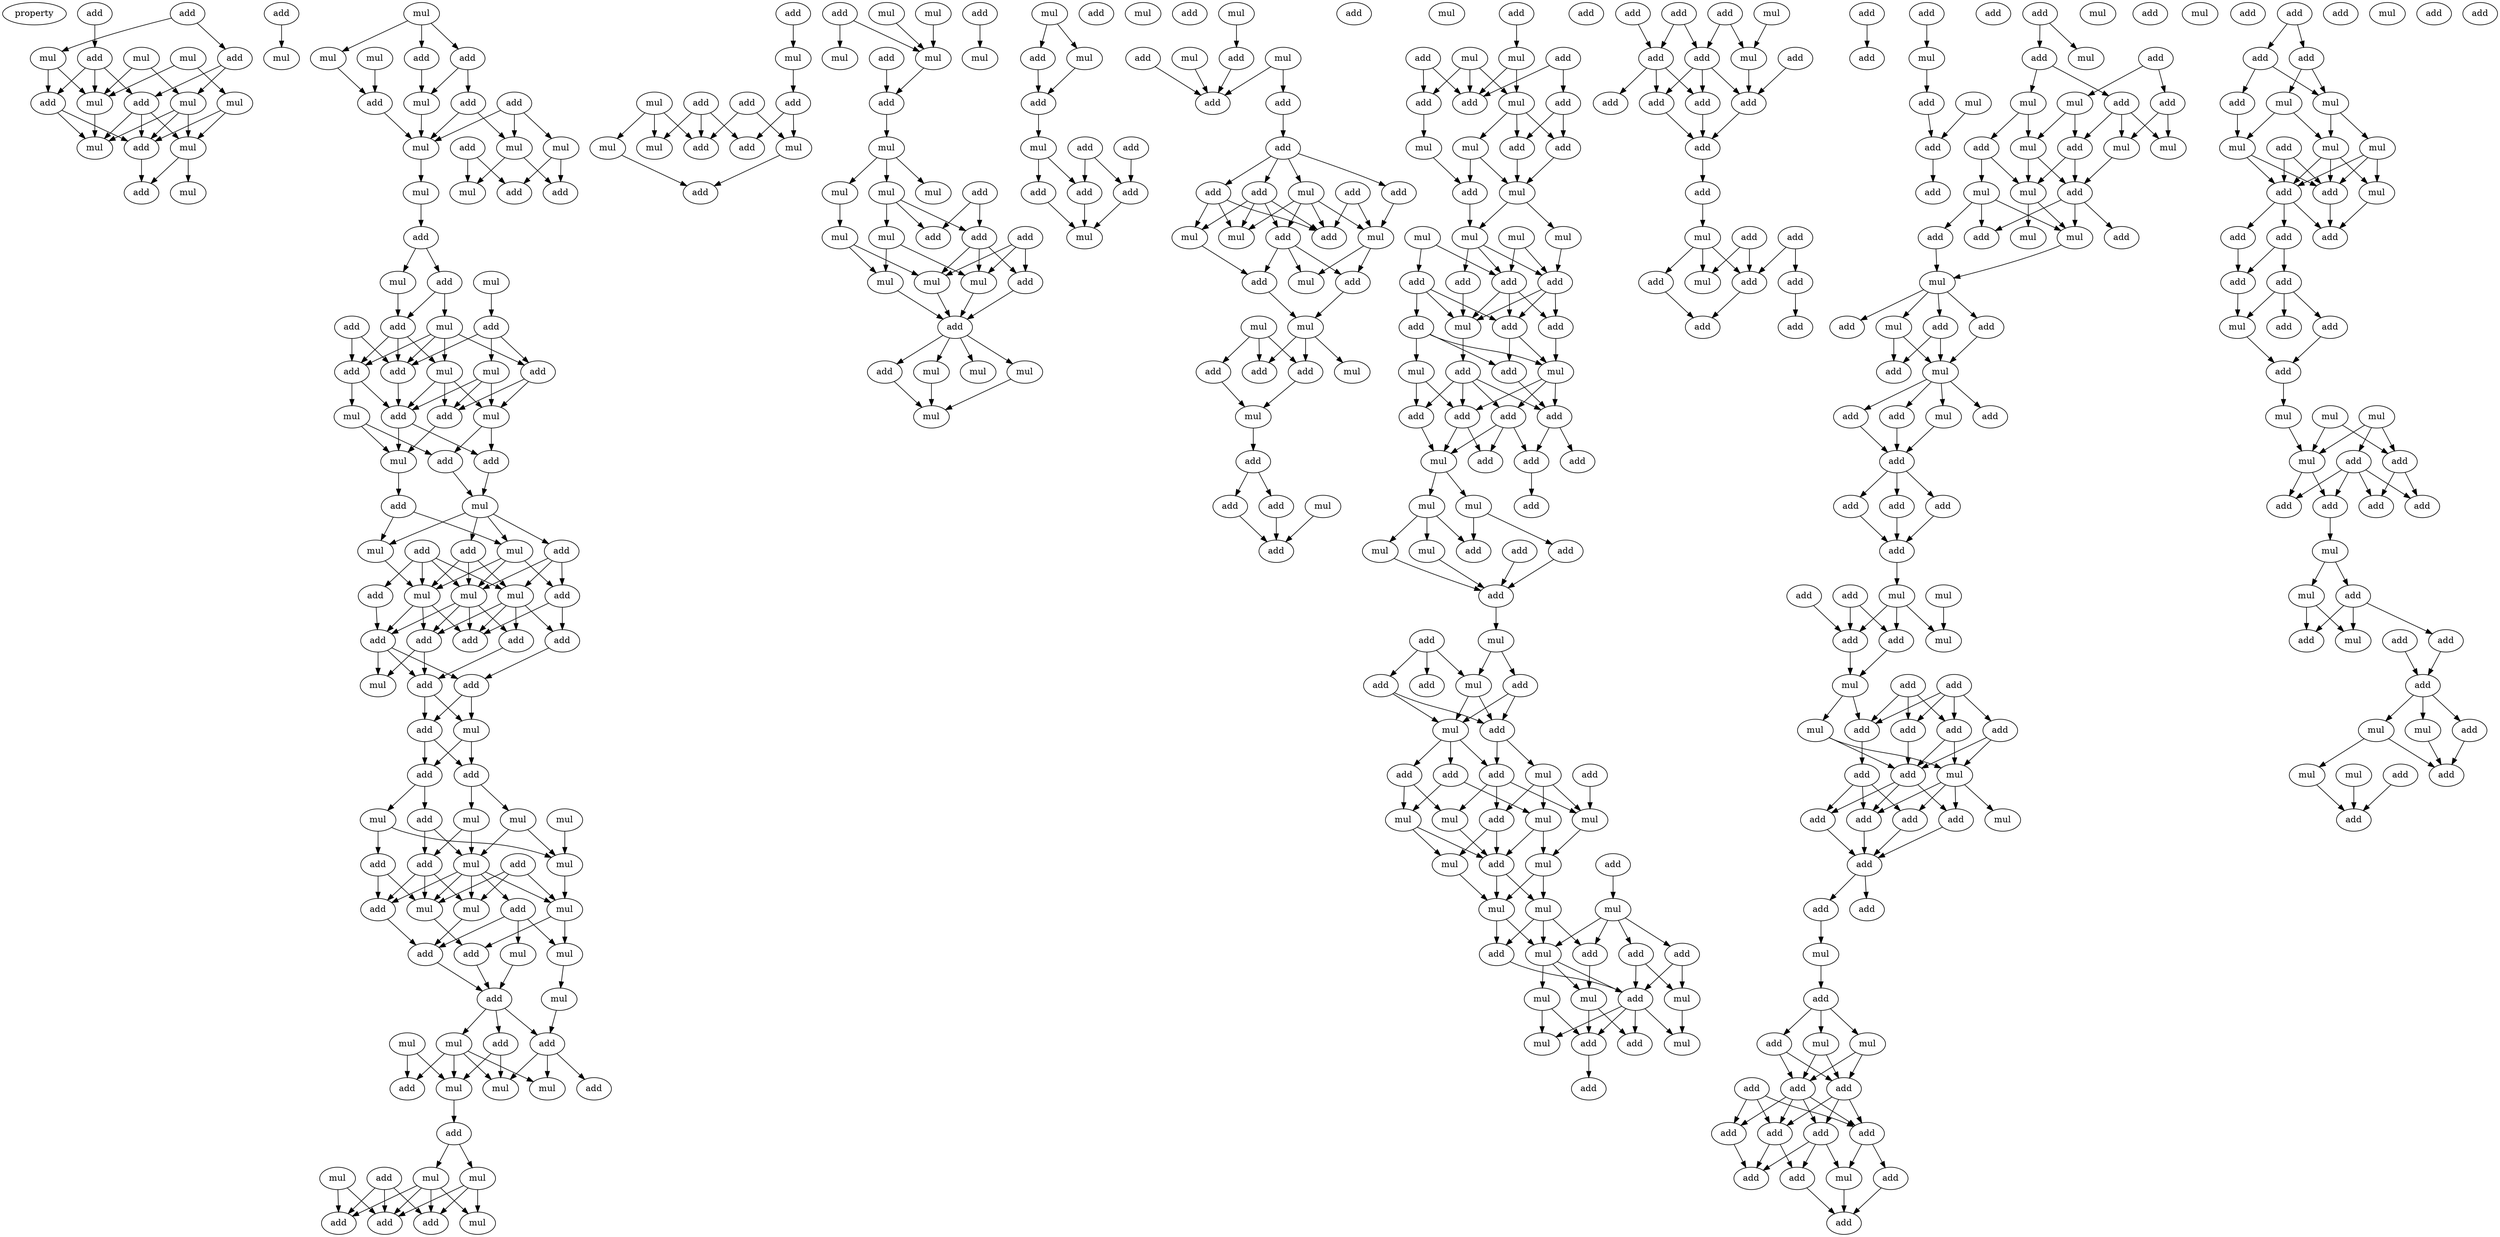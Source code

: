 digraph {
    node [fontcolor=black]
    property [mul=2,lf=1.4]
    0 [ label = add ];
    1 [ label = add ];
    2 [ label = add ];
    3 [ label = mul ];
    4 [ label = mul ];
    5 [ label = mul ];
    6 [ label = add ];
    7 [ label = mul ];
    8 [ label = add ];
    9 [ label = mul ];
    10 [ label = add ];
    11 [ label = mul ];
    12 [ label = mul ];
    13 [ label = add ];
    14 [ label = mul ];
    15 [ label = add ];
    16 [ label = mul ];
    17 [ label = add ];
    18 [ label = mul ];
    19 [ label = mul ];
    20 [ label = mul ];
    21 [ label = add ];
    22 [ label = mul ];
    23 [ label = add ];
    24 [ label = add ];
    25 [ label = mul ];
    26 [ label = add ];
    27 [ label = add ];
    28 [ label = mul ];
    29 [ label = mul ];
    30 [ label = add ];
    31 [ label = mul ];
    32 [ label = add ];
    33 [ label = mul ];
    34 [ label = add ];
    35 [ label = mul ];
    36 [ label = add ];
    37 [ label = add ];
    38 [ label = mul ];
    39 [ label = mul ];
    40 [ label = add ];
    41 [ label = add ];
    42 [ label = mul ];
    43 [ label = add ];
    44 [ label = add ];
    45 [ label = add ];
    46 [ label = mul ];
    47 [ label = add ];
    48 [ label = mul ];
    49 [ label = mul ];
    50 [ label = mul ];
    51 [ label = add ];
    52 [ label = add ];
    53 [ label = add ];
    54 [ label = mul ];
    55 [ label = add ];
    56 [ label = mul ];
    57 [ label = add ];
    58 [ label = mul ];
    59 [ label = add ];
    60 [ label = add ];
    61 [ label = mul ];
    62 [ label = add ];
    63 [ label = add ];
    64 [ label = mul ];
    65 [ label = mul ];
    66 [ label = add ];
    67 [ label = mul ];
    68 [ label = add ];
    69 [ label = add ];
    70 [ label = add ];
    71 [ label = add ];
    72 [ label = add ];
    73 [ label = mul ];
    74 [ label = add ];
    75 [ label = add ];
    76 [ label = add ];
    77 [ label = mul ];
    78 [ label = add ];
    79 [ label = add ];
    80 [ label = add ];
    81 [ label = mul ];
    82 [ label = mul ];
    83 [ label = mul ];
    84 [ label = mul ];
    85 [ label = mul ];
    86 [ label = add ];
    87 [ label = mul ];
    88 [ label = add ];
    89 [ label = add ];
    90 [ label = mul ];
    91 [ label = add ];
    92 [ label = mul ];
    93 [ label = mul ];
    94 [ label = add ];
    95 [ label = mul ];
    96 [ label = add ];
    97 [ label = mul ];
    98 [ label = add ];
    99 [ label = mul ];
    100 [ label = add ];
    101 [ label = mul ];
    102 [ label = add ];
    103 [ label = mul ];
    104 [ label = add ];
    105 [ label = mul ];
    106 [ label = mul ];
    107 [ label = mul ];
    108 [ label = add ];
    109 [ label = add ];
    110 [ label = add ];
    111 [ label = add ];
    112 [ label = mul ];
    113 [ label = mul ];
    114 [ label = mul ];
    115 [ label = add ];
    116 [ label = add ];
    117 [ label = add ];
    118 [ label = mul ];
    119 [ label = add ];
    120 [ label = mul ];
    121 [ label = add ];
    122 [ label = mul ];
    123 [ label = add ];
    124 [ label = add ];
    125 [ label = mul ];
    126 [ label = add ];
    127 [ label = add ];
    128 [ label = mul ];
    129 [ label = mul ];
    130 [ label = add ];
    131 [ label = add ];
    132 [ label = mul ];
    133 [ label = add ];
    134 [ label = mul ];
    135 [ label = mul ];
    136 [ label = mul ];
    137 [ label = add ];
    138 [ label = mul ];
    139 [ label = add ];
    140 [ label = mul ];
    141 [ label = mul ];
    142 [ label = add ];
    143 [ label = mul ];
    144 [ label = mul ];
    145 [ label = add ];
    146 [ label = add ];
    147 [ label = add ];
    148 [ label = mul ];
    149 [ label = mul ];
    150 [ label = mul ];
    151 [ label = mul ];
    152 [ label = add ];
    153 [ label = mul ];
    154 [ label = add ];
    155 [ label = add ];
    156 [ label = mul ];
    157 [ label = mul ];
    158 [ label = mul ];
    159 [ label = mul ];
    160 [ label = mul ];
    161 [ label = add ];
    162 [ label = mul ];
    163 [ label = add ];
    164 [ label = add ];
    165 [ label = add ];
    166 [ label = mul ];
    167 [ label = add ];
    168 [ label = add ];
    169 [ label = add ];
    170 [ label = add ];
    171 [ label = mul ];
    172 [ label = mul ];
    173 [ label = add ];
    174 [ label = mul ];
    175 [ label = add ];
    176 [ label = add ];
    177 [ label = mul ];
    178 [ label = mul ];
    179 [ label = add ];
    180 [ label = add ];
    181 [ label = add ];
    182 [ label = add ];
    183 [ label = add ];
    184 [ label = mul ];
    185 [ label = add ];
    186 [ label = add ];
    187 [ label = add ];
    188 [ label = add ];
    189 [ label = mul ];
    190 [ label = mul ];
    191 [ label = add ];
    192 [ label = mul ];
    193 [ label = add ];
    194 [ label = mul ];
    195 [ label = add ];
    196 [ label = mul ];
    197 [ label = mul ];
    198 [ label = add ];
    199 [ label = add ];
    200 [ label = mul ];
    201 [ label = mul ];
    202 [ label = add ];
    203 [ label = mul ];
    204 [ label = add ];
    205 [ label = add ];
    206 [ label = add ];
    207 [ label = mul ];
    208 [ label = add ];
    209 [ label = add ];
    210 [ label = add ];
    211 [ label = add ];
    212 [ label = mul ];
    213 [ label = mul ];
    214 [ label = mul ];
    215 [ label = add ];
    216 [ label = add ];
    217 [ label = add ];
    218 [ label = mul ];
    219 [ label = add ];
    220 [ label = mul ];
    221 [ label = add ];
    222 [ label = mul ];
    223 [ label = add ];
    224 [ label = mul ];
    225 [ label = mul ];
    226 [ label = mul ];
    227 [ label = mul ];
    228 [ label = add ];
    229 [ label = add ];
    230 [ label = add ];
    231 [ label = add ];
    232 [ label = add ];
    233 [ label = add ];
    234 [ label = mul ];
    235 [ label = add ];
    236 [ label = mul ];
    237 [ label = add ];
    238 [ label = mul ];
    239 [ label = add ];
    240 [ label = add ];
    241 [ label = add ];
    242 [ label = add ];
    243 [ label = add ];
    244 [ label = add ];
    245 [ label = mul ];
    246 [ label = add ];
    247 [ label = add ];
    248 [ label = mul ];
    249 [ label = add ];
    250 [ label = mul ];
    251 [ label = mul ];
    252 [ label = add ];
    253 [ label = add ];
    254 [ label = mul ];
    255 [ label = add ];
    256 [ label = add ];
    257 [ label = mul ];
    258 [ label = add ];
    259 [ label = add ];
    260 [ label = add ];
    261 [ label = add ];
    262 [ label = mul ];
    263 [ label = add ];
    264 [ label = mul ];
    265 [ label = mul ];
    266 [ label = add ];
    267 [ label = add ];
    268 [ label = add ];
    269 [ label = add ];
    270 [ label = mul ];
    271 [ label = add ];
    272 [ label = mul ];
    273 [ label = mul ];
    274 [ label = mul ];
    275 [ label = add ];
    276 [ label = mul ];
    277 [ label = add ];
    278 [ label = mul ];
    279 [ label = mul ];
    280 [ label = mul ];
    281 [ label = mul ];
    282 [ label = mul ];
    283 [ label = add ];
    284 [ label = add ];
    285 [ label = add ];
    286 [ label = add ];
    287 [ label = mul ];
    288 [ label = mul ];
    289 [ label = add ];
    290 [ label = mul ];
    291 [ label = mul ];
    292 [ label = add ];
    293 [ label = add ];
    294 [ label = mul ];
    295 [ label = add ];
    296 [ label = add ];
    297 [ label = add ];
    298 [ label = add ];
    299 [ label = add ];
    300 [ label = mul ];
    301 [ label = add ];
    302 [ label = add ];
    303 [ label = mul ];
    304 [ label = add ];
    305 [ label = add ];
    306 [ label = add ];
    307 [ label = add ];
    308 [ label = add ];
    309 [ label = add ];
    310 [ label = add ];
    311 [ label = add ];
    312 [ label = add ];
    313 [ label = add ];
    314 [ label = mul ];
    315 [ label = add ];
    316 [ label = mul ];
    317 [ label = add ];
    318 [ label = add ];
    319 [ label = add ];
    320 [ label = add ];
    321 [ label = add ];
    322 [ label = add ];
    323 [ label = mul ];
    324 [ label = add ];
    325 [ label = add ];
    326 [ label = mul ];
    327 [ label = add ];
    328 [ label = add ];
    329 [ label = add ];
    330 [ label = add ];
    331 [ label = mul ];
    332 [ label = add ];
    333 [ label = mul ];
    334 [ label = add ];
    335 [ label = mul ];
    336 [ label = add ];
    337 [ label = mul ];
    338 [ label = mul ];
    339 [ label = add ];
    340 [ label = mul ];
    341 [ label = add ];
    342 [ label = mul ];
    343 [ label = add ];
    344 [ label = mul ];
    345 [ label = add ];
    346 [ label = add ];
    347 [ label = add ];
    348 [ label = mul ];
    349 [ label = mul ];
    350 [ label = mul ];
    351 [ label = add ];
    352 [ label = add ];
    353 [ label = mul ];
    354 [ label = add ];
    355 [ label = add ];
    356 [ label = mul ];
    357 [ label = add ];
    358 [ label = add ];
    359 [ label = mul ];
    360 [ label = add ];
    361 [ label = add ];
    362 [ label = add ];
    363 [ label = add ];
    364 [ label = add ];
    365 [ label = mul ];
    366 [ label = add ];
    367 [ label = add ];
    368 [ label = mul ];
    369 [ label = mul ];
    370 [ label = add ];
    371 [ label = add ];
    372 [ label = add ];
    373 [ label = mul ];
    374 [ label = mul ];
    375 [ label = add ];
    376 [ label = add ];
    377 [ label = add ];
    378 [ label = add ];
    379 [ label = add ];
    380 [ label = mul ];
    381 [ label = add ];
    382 [ label = add ];
    383 [ label = add ];
    384 [ label = mul ];
    385 [ label = add ];
    386 [ label = mul ];
    387 [ label = add ];
    388 [ label = add ];
    389 [ label = add ];
    390 [ label = add ];
    391 [ label = add ];
    392 [ label = mul ];
    393 [ label = add ];
    394 [ label = add ];
    395 [ label = mul ];
    396 [ label = add ];
    397 [ label = mul ];
    398 [ label = add ];
    399 [ label = mul ];
    400 [ label = add ];
    401 [ label = add ];
    402 [ label = add ];
    403 [ label = add ];
    404 [ label = add ];
    405 [ label = add ];
    406 [ label = add ];
    407 [ label = add ];
    408 [ label = add ];
    409 [ label = mul ];
    410 [ label = add ];
    411 [ label = add ];
    412 [ label = add ];
    413 [ label = add ];
    414 [ label = add ];
    415 [ label = add ];
    416 [ label = mul ];
    417 [ label = mul ];
    418 [ label = add ];
    419 [ label = mul ];
    420 [ label = mul ];
    421 [ label = add ];
    422 [ label = mul ];
    423 [ label = add ];
    424 [ label = add ];
    425 [ label = mul ];
    426 [ label = add ];
    427 [ label = add ];
    428 [ label = add ];
    429 [ label = add ];
    430 [ label = add ];
    431 [ label = add ];
    432 [ label = add ];
    433 [ label = mul ];
    434 [ label = add ];
    435 [ label = add ];
    436 [ label = mul ];
    437 [ label = mul ];
    438 [ label = mul ];
    439 [ label = add ];
    440 [ label = mul ];
    441 [ label = add ];
    442 [ label = mul ];
    443 [ label = add ];
    444 [ label = add ];
    445 [ label = add ];
    446 [ label = add ];
    447 [ label = add ];
    448 [ label = mul ];
    449 [ label = mul ];
    450 [ label = add ];
    451 [ label = add ];
    452 [ label = add ];
    453 [ label = add ];
    454 [ label = mul ];
    455 [ label = add ];
    456 [ label = add ];
    457 [ label = mul ];
    458 [ label = add ];
    459 [ label = mul ];
    460 [ label = mul ];
    461 [ label = mul ];
    462 [ label = add ];
    463 [ label = add ];
    464 [ label = add ];
    0 -> 2 [ name = 0 ];
    1 -> 4 [ name = 1 ];
    1 -> 6 [ name = 2 ];
    2 -> 7 [ name = 3 ];
    2 -> 8 [ name = 4 ];
    2 -> 10 [ name = 5 ];
    3 -> 7 [ name = 6 ];
    3 -> 11 [ name = 7 ];
    4 -> 7 [ name = 8 ];
    4 -> 10 [ name = 9 ];
    5 -> 7 [ name = 10 ];
    5 -> 9 [ name = 11 ];
    6 -> 8 [ name = 12 ];
    6 -> 11 [ name = 13 ];
    7 -> 14 [ name = 14 ];
    8 -> 12 [ name = 15 ];
    8 -> 13 [ name = 16 ];
    8 -> 14 [ name = 17 ];
    9 -> 12 [ name = 18 ];
    9 -> 13 [ name = 19 ];
    10 -> 13 [ name = 20 ];
    10 -> 14 [ name = 21 ];
    11 -> 12 [ name = 22 ];
    11 -> 13 [ name = 23 ];
    11 -> 14 [ name = 24 ];
    12 -> 15 [ name = 25 ];
    12 -> 16 [ name = 26 ];
    13 -> 15 [ name = 27 ];
    17 -> 18 [ name = 28 ];
    19 -> 20 [ name = 29 ];
    19 -> 21 [ name = 30 ];
    19 -> 23 [ name = 31 ];
    20 -> 27 [ name = 32 ];
    21 -> 24 [ name = 33 ];
    21 -> 25 [ name = 34 ];
    22 -> 27 [ name = 35 ];
    23 -> 25 [ name = 36 ];
    24 -> 29 [ name = 37 ];
    24 -> 31 [ name = 38 ];
    25 -> 31 [ name = 39 ];
    26 -> 28 [ name = 40 ];
    26 -> 29 [ name = 41 ];
    26 -> 31 [ name = 42 ];
    27 -> 31 [ name = 43 ];
    28 -> 32 [ name = 44 ];
    28 -> 34 [ name = 45 ];
    29 -> 33 [ name = 46 ];
    29 -> 34 [ name = 47 ];
    30 -> 32 [ name = 48 ];
    30 -> 33 [ name = 49 ];
    31 -> 35 [ name = 50 ];
    35 -> 36 [ name = 51 ];
    36 -> 37 [ name = 52 ];
    36 -> 38 [ name = 53 ];
    37 -> 41 [ name = 54 ];
    37 -> 42 [ name = 55 ];
    38 -> 41 [ name = 56 ];
    39 -> 40 [ name = 57 ];
    40 -> 45 [ name = 58 ];
    40 -> 47 [ name = 59 ];
    40 -> 48 [ name = 60 ];
    41 -> 44 [ name = 61 ];
    41 -> 46 [ name = 62 ];
    41 -> 47 [ name = 63 ];
    42 -> 44 [ name = 64 ];
    42 -> 45 [ name = 65 ];
    42 -> 46 [ name = 66 ];
    42 -> 47 [ name = 67 ];
    43 -> 44 [ name = 68 ];
    43 -> 47 [ name = 69 ];
    44 -> 50 [ name = 70 ];
    44 -> 51 [ name = 71 ];
    45 -> 49 [ name = 72 ];
    45 -> 52 [ name = 73 ];
    46 -> 49 [ name = 74 ];
    46 -> 51 [ name = 75 ];
    46 -> 52 [ name = 76 ];
    47 -> 51 [ name = 77 ];
    48 -> 49 [ name = 78 ];
    48 -> 51 [ name = 79 ];
    48 -> 52 [ name = 80 ];
    49 -> 53 [ name = 81 ];
    49 -> 55 [ name = 82 ];
    50 -> 53 [ name = 83 ];
    50 -> 54 [ name = 84 ];
    51 -> 54 [ name = 85 ];
    51 -> 55 [ name = 86 ];
    52 -> 54 [ name = 87 ];
    53 -> 56 [ name = 88 ];
    54 -> 57 [ name = 89 ];
    55 -> 56 [ name = 90 ];
    56 -> 58 [ name = 91 ];
    56 -> 59 [ name = 92 ];
    56 -> 60 [ name = 93 ];
    56 -> 61 [ name = 94 ];
    57 -> 58 [ name = 95 ];
    57 -> 61 [ name = 96 ];
    58 -> 64 [ name = 97 ];
    59 -> 63 [ name = 98 ];
    59 -> 65 [ name = 99 ];
    59 -> 67 [ name = 100 ];
    60 -> 64 [ name = 101 ];
    60 -> 65 [ name = 102 ];
    60 -> 67 [ name = 103 ];
    61 -> 63 [ name = 104 ];
    61 -> 64 [ name = 105 ];
    61 -> 67 [ name = 106 ];
    62 -> 64 [ name = 107 ];
    62 -> 65 [ name = 108 ];
    62 -> 66 [ name = 109 ];
    62 -> 67 [ name = 110 ];
    63 -> 71 [ name = 111 ];
    63 -> 72 [ name = 112 ];
    64 -> 68 [ name = 113 ];
    64 -> 69 [ name = 114 ];
    64 -> 71 [ name = 115 ];
    65 -> 69 [ name = 116 ];
    65 -> 70 [ name = 117 ];
    65 -> 71 [ name = 118 ];
    65 -> 72 [ name = 119 ];
    66 -> 68 [ name = 120 ];
    67 -> 68 [ name = 121 ];
    67 -> 69 [ name = 122 ];
    67 -> 70 [ name = 123 ];
    67 -> 71 [ name = 124 ];
    68 -> 73 [ name = 125 ];
    68 -> 74 [ name = 126 ];
    68 -> 75 [ name = 127 ];
    69 -> 73 [ name = 128 ];
    69 -> 75 [ name = 129 ];
    70 -> 75 [ name = 130 ];
    72 -> 74 [ name = 131 ];
    74 -> 76 [ name = 132 ];
    74 -> 77 [ name = 133 ];
    75 -> 76 [ name = 134 ];
    75 -> 77 [ name = 135 ];
    76 -> 78 [ name = 136 ];
    76 -> 79 [ name = 137 ];
    77 -> 78 [ name = 138 ];
    77 -> 79 [ name = 139 ];
    78 -> 80 [ name = 140 ];
    78 -> 84 [ name = 141 ];
    79 -> 81 [ name = 142 ];
    79 -> 83 [ name = 143 ];
    80 -> 85 [ name = 144 ];
    80 -> 86 [ name = 145 ];
    81 -> 85 [ name = 146 ];
    81 -> 87 [ name = 147 ];
    82 -> 87 [ name = 148 ];
    83 -> 85 [ name = 149 ];
    83 -> 86 [ name = 150 ];
    84 -> 87 [ name = 151 ];
    84 -> 88 [ name = 152 ];
    85 -> 90 [ name = 153 ];
    85 -> 91 [ name = 154 ];
    85 -> 92 [ name = 155 ];
    85 -> 93 [ name = 156 ];
    85 -> 94 [ name = 157 ];
    86 -> 90 [ name = 158 ];
    86 -> 93 [ name = 159 ];
    86 -> 94 [ name = 160 ];
    87 -> 92 [ name = 161 ];
    88 -> 90 [ name = 162 ];
    88 -> 94 [ name = 163 ];
    89 -> 90 [ name = 164 ];
    89 -> 92 [ name = 165 ];
    89 -> 93 [ name = 166 ];
    90 -> 98 [ name = 167 ];
    91 -> 95 [ name = 168 ];
    91 -> 96 [ name = 169 ];
    91 -> 97 [ name = 170 ];
    92 -> 97 [ name = 171 ];
    92 -> 98 [ name = 172 ];
    93 -> 96 [ name = 173 ];
    94 -> 96 [ name = 174 ];
    95 -> 100 [ name = 175 ];
    96 -> 100 [ name = 176 ];
    97 -> 99 [ name = 177 ];
    98 -> 100 [ name = 178 ];
    99 -> 104 [ name = 179 ];
    100 -> 101 [ name = 180 ];
    100 -> 102 [ name = 181 ];
    100 -> 104 [ name = 182 ];
    101 -> 105 [ name = 183 ];
    101 -> 106 [ name = 184 ];
    101 -> 107 [ name = 185 ];
    101 -> 109 [ name = 186 ];
    102 -> 105 [ name = 187 ];
    102 -> 106 [ name = 188 ];
    103 -> 105 [ name = 189 ];
    103 -> 109 [ name = 190 ];
    104 -> 106 [ name = 191 ];
    104 -> 107 [ name = 192 ];
    104 -> 108 [ name = 193 ];
    105 -> 110 [ name = 194 ];
    110 -> 112 [ name = 195 ];
    110 -> 113 [ name = 196 ];
    111 -> 115 [ name = 197 ];
    111 -> 116 [ name = 198 ];
    111 -> 119 [ name = 199 ];
    112 -> 116 [ name = 200 ];
    112 -> 118 [ name = 201 ];
    112 -> 119 [ name = 202 ];
    113 -> 115 [ name = 203 ];
    113 -> 116 [ name = 204 ];
    113 -> 118 [ name = 205 ];
    113 -> 119 [ name = 206 ];
    114 -> 115 [ name = 207 ];
    114 -> 116 [ name = 208 ];
    117 -> 120 [ name = 209 ];
    120 -> 124 [ name = 210 ];
    121 -> 126 [ name = 211 ];
    121 -> 127 [ name = 212 ];
    121 -> 128 [ name = 213 ];
    122 -> 126 [ name = 214 ];
    122 -> 128 [ name = 215 ];
    122 -> 129 [ name = 216 ];
    123 -> 125 [ name = 217 ];
    123 -> 126 [ name = 218 ];
    124 -> 125 [ name = 219 ];
    124 -> 127 [ name = 220 ];
    125 -> 130 [ name = 221 ];
    129 -> 130 [ name = 222 ];
    131 -> 135 [ name = 223 ];
    131 -> 136 [ name = 224 ];
    132 -> 136 [ name = 225 ];
    133 -> 138 [ name = 226 ];
    134 -> 136 [ name = 227 ];
    136 -> 139 [ name = 228 ];
    137 -> 139 [ name = 229 ];
    139 -> 140 [ name = 230 ];
    140 -> 141 [ name = 231 ];
    140 -> 143 [ name = 232 ];
    140 -> 144 [ name = 233 ];
    141 -> 146 [ name = 234 ];
    141 -> 147 [ name = 235 ];
    141 -> 149 [ name = 236 ];
    142 -> 146 [ name = 237 ];
    142 -> 147 [ name = 238 ];
    143 -> 148 [ name = 239 ];
    145 -> 150 [ name = 240 ];
    145 -> 151 [ name = 241 ];
    145 -> 152 [ name = 242 ];
    146 -> 150 [ name = 243 ];
    146 -> 151 [ name = 244 ];
    146 -> 152 [ name = 245 ];
    148 -> 150 [ name = 246 ];
    148 -> 153 [ name = 247 ];
    149 -> 151 [ name = 248 ];
    149 -> 153 [ name = 249 ];
    150 -> 154 [ name = 250 ];
    151 -> 154 [ name = 251 ];
    152 -> 154 [ name = 252 ];
    153 -> 154 [ name = 253 ];
    154 -> 155 [ name = 254 ];
    154 -> 156 [ name = 255 ];
    154 -> 157 [ name = 256 ];
    154 -> 158 [ name = 257 ];
    155 -> 159 [ name = 258 ];
    156 -> 159 [ name = 259 ];
    158 -> 159 [ name = 260 ];
    160 -> 161 [ name = 261 ];
    160 -> 162 [ name = 262 ];
    161 -> 164 [ name = 263 ];
    162 -> 164 [ name = 264 ];
    164 -> 166 [ name = 265 ];
    165 -> 169 [ name = 266 ];
    166 -> 168 [ name = 267 ];
    166 -> 170 [ name = 268 ];
    167 -> 168 [ name = 269 ];
    167 -> 169 [ name = 270 ];
    168 -> 171 [ name = 271 ];
    169 -> 171 [ name = 272 ];
    170 -> 171 [ name = 273 ];
    174 -> 179 [ name = 274 ];
    176 -> 181 [ name = 275 ];
    177 -> 180 [ name = 276 ];
    177 -> 181 [ name = 277 ];
    178 -> 181 [ name = 278 ];
    179 -> 181 [ name = 279 ];
    180 -> 182 [ name = 280 ];
    182 -> 183 [ name = 281 ];
    182 -> 184 [ name = 282 ];
    182 -> 185 [ name = 283 ];
    182 -> 186 [ name = 284 ];
    183 -> 188 [ name = 285 ];
    183 -> 190 [ name = 286 ];
    183 -> 191 [ name = 287 ];
    183 -> 192 [ name = 288 ];
    184 -> 188 [ name = 289 ];
    184 -> 189 [ name = 290 ];
    184 -> 191 [ name = 291 ];
    184 -> 192 [ name = 292 ];
    185 -> 189 [ name = 293 ];
    186 -> 188 [ name = 294 ];
    186 -> 190 [ name = 295 ];
    186 -> 192 [ name = 296 ];
    187 -> 188 [ name = 297 ];
    187 -> 189 [ name = 298 ];
    189 -> 194 [ name = 299 ];
    189 -> 195 [ name = 300 ];
    190 -> 193 [ name = 301 ];
    191 -> 193 [ name = 302 ];
    191 -> 194 [ name = 303 ];
    191 -> 195 [ name = 304 ];
    193 -> 197 [ name = 305 ];
    195 -> 197 [ name = 306 ];
    196 -> 198 [ name = 307 ];
    196 -> 199 [ name = 308 ];
    196 -> 202 [ name = 309 ];
    197 -> 198 [ name = 310 ];
    197 -> 200 [ name = 311 ];
    197 -> 202 [ name = 312 ];
    199 -> 203 [ name = 313 ];
    202 -> 203 [ name = 314 ];
    203 -> 204 [ name = 315 ];
    204 -> 205 [ name = 316 ];
    204 -> 206 [ name = 317 ];
    205 -> 208 [ name = 318 ];
    206 -> 208 [ name = 319 ];
    207 -> 208 [ name = 320 ];
    209 -> 213 [ name = 321 ];
    210 -> 215 [ name = 322 ];
    210 -> 217 [ name = 323 ];
    211 -> 216 [ name = 324 ];
    211 -> 217 [ name = 325 ];
    212 -> 214 [ name = 326 ];
    212 -> 216 [ name = 327 ];
    212 -> 217 [ name = 328 ];
    213 -> 214 [ name = 329 ];
    213 -> 217 [ name = 330 ];
    214 -> 219 [ name = 331 ];
    214 -> 220 [ name = 332 ];
    214 -> 221 [ name = 333 ];
    215 -> 219 [ name = 334 ];
    215 -> 221 [ name = 335 ];
    216 -> 218 [ name = 336 ];
    218 -> 223 [ name = 337 ];
    219 -> 222 [ name = 338 ];
    220 -> 222 [ name = 339 ];
    220 -> 223 [ name = 340 ];
    221 -> 222 [ name = 341 ];
    222 -> 224 [ name = 342 ];
    222 -> 225 [ name = 343 ];
    223 -> 224 [ name = 344 ];
    224 -> 229 [ name = 345 ];
    224 -> 230 [ name = 346 ];
    224 -> 231 [ name = 347 ];
    225 -> 229 [ name = 348 ];
    226 -> 228 [ name = 349 ];
    226 -> 231 [ name = 350 ];
    227 -> 229 [ name = 351 ];
    227 -> 231 [ name = 352 ];
    228 -> 232 [ name = 353 ];
    228 -> 233 [ name = 354 ];
    228 -> 234 [ name = 355 ];
    229 -> 232 [ name = 356 ];
    229 -> 234 [ name = 357 ];
    229 -> 235 [ name = 358 ];
    230 -> 234 [ name = 359 ];
    231 -> 232 [ name = 360 ];
    231 -> 234 [ name = 361 ];
    231 -> 235 [ name = 362 ];
    232 -> 236 [ name = 363 ];
    232 -> 239 [ name = 364 ];
    233 -> 236 [ name = 365 ];
    233 -> 238 [ name = 366 ];
    233 -> 239 [ name = 367 ];
    234 -> 237 [ name = 368 ];
    235 -> 236 [ name = 369 ];
    236 -> 240 [ name = 370 ];
    236 -> 241 [ name = 371 ];
    236 -> 242 [ name = 372 ];
    237 -> 240 [ name = 373 ];
    237 -> 241 [ name = 374 ];
    237 -> 242 [ name = 375 ];
    237 -> 243 [ name = 376 ];
    238 -> 240 [ name = 377 ];
    238 -> 243 [ name = 378 ];
    239 -> 242 [ name = 379 ];
    240 -> 244 [ name = 380 ];
    240 -> 245 [ name = 381 ];
    241 -> 244 [ name = 382 ];
    241 -> 245 [ name = 383 ];
    241 -> 246 [ name = 384 ];
    242 -> 246 [ name = 385 ];
    242 -> 247 [ name = 386 ];
    243 -> 245 [ name = 387 ];
    245 -> 248 [ name = 388 ];
    245 -> 250 [ name = 389 ];
    246 -> 249 [ name = 390 ];
    248 -> 252 [ name = 391 ];
    248 -> 255 [ name = 392 ];
    250 -> 251 [ name = 393 ];
    250 -> 252 [ name = 394 ];
    250 -> 254 [ name = 395 ];
    251 -> 256 [ name = 396 ];
    253 -> 256 [ name = 397 ];
    254 -> 256 [ name = 398 ];
    255 -> 256 [ name = 399 ];
    256 -> 257 [ name = 400 ];
    257 -> 261 [ name = 401 ];
    257 -> 262 [ name = 402 ];
    258 -> 259 [ name = 403 ];
    258 -> 260 [ name = 404 ];
    258 -> 262 [ name = 405 ];
    260 -> 263 [ name = 406 ];
    260 -> 264 [ name = 407 ];
    261 -> 263 [ name = 408 ];
    261 -> 264 [ name = 409 ];
    262 -> 263 [ name = 410 ];
    262 -> 264 [ name = 411 ];
    263 -> 265 [ name = 412 ];
    263 -> 267 [ name = 413 ];
    264 -> 267 [ name = 414 ];
    264 -> 268 [ name = 415 ];
    264 -> 269 [ name = 416 ];
    265 -> 271 [ name = 417 ];
    265 -> 273 [ name = 418 ];
    265 -> 274 [ name = 419 ];
    266 -> 273 [ name = 420 ];
    267 -> 270 [ name = 421 ];
    267 -> 271 [ name = 422 ];
    267 -> 273 [ name = 423 ];
    268 -> 272 [ name = 424 ];
    268 -> 274 [ name = 425 ];
    269 -> 270 [ name = 426 ];
    269 -> 272 [ name = 427 ];
    270 -> 277 [ name = 428 ];
    271 -> 276 [ name = 429 ];
    271 -> 277 [ name = 430 ];
    272 -> 276 [ name = 431 ];
    272 -> 277 [ name = 432 ];
    273 -> 278 [ name = 433 ];
    274 -> 277 [ name = 434 ];
    274 -> 278 [ name = 435 ];
    275 -> 281 [ name = 436 ];
    276 -> 279 [ name = 437 ];
    277 -> 279 [ name = 438 ];
    277 -> 280 [ name = 439 ];
    278 -> 279 [ name = 440 ];
    278 -> 280 [ name = 441 ];
    279 -> 282 [ name = 442 ];
    279 -> 285 [ name = 443 ];
    280 -> 282 [ name = 444 ];
    280 -> 284 [ name = 445 ];
    280 -> 285 [ name = 446 ];
    281 -> 282 [ name = 447 ];
    281 -> 283 [ name = 448 ];
    281 -> 284 [ name = 449 ];
    281 -> 286 [ name = 450 ];
    282 -> 287 [ name = 451 ];
    282 -> 288 [ name = 452 ];
    282 -> 289 [ name = 453 ];
    283 -> 289 [ name = 454 ];
    283 -> 290 [ name = 455 ];
    284 -> 288 [ name = 456 ];
    285 -> 289 [ name = 457 ];
    286 -> 289 [ name = 458 ];
    286 -> 290 [ name = 459 ];
    287 -> 292 [ name = 460 ];
    287 -> 294 [ name = 461 ];
    288 -> 292 [ name = 462 ];
    288 -> 293 [ name = 463 ];
    289 -> 291 [ name = 464 ];
    289 -> 292 [ name = 465 ];
    289 -> 293 [ name = 466 ];
    289 -> 294 [ name = 467 ];
    290 -> 291 [ name = 468 ];
    292 -> 295 [ name = 469 ];
    297 -> 301 [ name = 470 ];
    298 -> 301 [ name = 471 ];
    298 -> 302 [ name = 472 ];
    299 -> 302 [ name = 473 ];
    299 -> 303 [ name = 474 ];
    300 -> 303 [ name = 475 ];
    301 -> 306 [ name = 476 ];
    301 -> 307 [ name = 477 ];
    301 -> 308 [ name = 478 ];
    302 -> 305 [ name = 479 ];
    302 -> 306 [ name = 480 ];
    302 -> 307 [ name = 481 ];
    303 -> 305 [ name = 482 ];
    304 -> 305 [ name = 483 ];
    305 -> 309 [ name = 484 ];
    306 -> 309 [ name = 485 ];
    307 -> 309 [ name = 486 ];
    309 -> 310 [ name = 487 ];
    310 -> 314 [ name = 488 ];
    311 -> 313 [ name = 489 ];
    312 -> 316 [ name = 490 ];
    312 -> 317 [ name = 491 ];
    314 -> 316 [ name = 492 ];
    314 -> 317 [ name = 493 ];
    314 -> 319 [ name = 494 ];
    315 -> 317 [ name = 495 ];
    315 -> 318 [ name = 496 ];
    317 -> 321 [ name = 497 ];
    318 -> 320 [ name = 498 ];
    319 -> 321 [ name = 499 ];
    322 -> 323 [ name = 500 ];
    323 -> 325 [ name = 501 ];
    325 -> 327 [ name = 502 ];
    326 -> 327 [ name = 503 ];
    327 -> 329 [ name = 504 ];
    328 -> 331 [ name = 505 ];
    328 -> 332 [ name = 506 ];
    330 -> 334 [ name = 507 ];
    330 -> 335 [ name = 508 ];
    332 -> 333 [ name = 509 ];
    332 -> 336 [ name = 510 ];
    333 -> 337 [ name = 511 ];
    333 -> 341 [ name = 512 ];
    334 -> 338 [ name = 513 ];
    334 -> 340 [ name = 514 ];
    335 -> 337 [ name = 515 ];
    335 -> 339 [ name = 516 ];
    336 -> 338 [ name = 517 ];
    336 -> 339 [ name = 518 ];
    336 -> 340 [ name = 519 ];
    337 -> 343 [ name = 520 ];
    337 -> 344 [ name = 521 ];
    338 -> 343 [ name = 522 ];
    339 -> 343 [ name = 523 ];
    339 -> 344 [ name = 524 ];
    341 -> 342 [ name = 525 ];
    341 -> 344 [ name = 526 ];
    342 -> 346 [ name = 527 ];
    342 -> 347 [ name = 528 ];
    342 -> 348 [ name = 529 ];
    343 -> 345 [ name = 530 ];
    343 -> 346 [ name = 531 ];
    343 -> 348 [ name = 532 ];
    344 -> 348 [ name = 533 ];
    344 -> 349 [ name = 534 ];
    347 -> 350 [ name = 535 ];
    348 -> 350 [ name = 536 ];
    350 -> 351 [ name = 537 ];
    350 -> 352 [ name = 538 ];
    350 -> 353 [ name = 539 ];
    350 -> 354 [ name = 540 ];
    352 -> 355 [ name = 541 ];
    352 -> 356 [ name = 542 ];
    353 -> 355 [ name = 543 ];
    353 -> 356 [ name = 544 ];
    354 -> 356 [ name = 545 ];
    356 -> 357 [ name = 546 ];
    356 -> 358 [ name = 547 ];
    356 -> 359 [ name = 548 ];
    356 -> 360 [ name = 549 ];
    357 -> 361 [ name = 550 ];
    358 -> 361 [ name = 551 ];
    359 -> 361 [ name = 552 ];
    361 -> 362 [ name = 553 ];
    361 -> 363 [ name = 554 ];
    361 -> 364 [ name = 555 ];
    362 -> 366 [ name = 556 ];
    363 -> 366 [ name = 557 ];
    364 -> 366 [ name = 558 ];
    366 -> 368 [ name = 559 ];
    367 -> 371 [ name = 560 ];
    368 -> 371 [ name = 561 ];
    368 -> 372 [ name = 562 ];
    368 -> 373 [ name = 563 ];
    369 -> 373 [ name = 564 ];
    370 -> 371 [ name = 565 ];
    370 -> 372 [ name = 566 ];
    371 -> 374 [ name = 567 ];
    372 -> 374 [ name = 568 ];
    374 -> 377 [ name = 569 ];
    374 -> 380 [ name = 570 ];
    375 -> 377 [ name = 571 ];
    375 -> 378 [ name = 572 ];
    375 -> 379 [ name = 573 ];
    376 -> 377 [ name = 574 ];
    376 -> 378 [ name = 575 ];
    376 -> 379 [ name = 576 ];
    376 -> 381 [ name = 577 ];
    377 -> 382 [ name = 578 ];
    378 -> 383 [ name = 579 ];
    378 -> 384 [ name = 580 ];
    379 -> 383 [ name = 581 ];
    380 -> 383 [ name = 582 ];
    380 -> 384 [ name = 583 ];
    381 -> 383 [ name = 584 ];
    381 -> 384 [ name = 585 ];
    382 -> 385 [ name = 586 ];
    382 -> 387 [ name = 587 ];
    382 -> 388 [ name = 588 ];
    383 -> 385 [ name = 589 ];
    383 -> 388 [ name = 590 ];
    383 -> 389 [ name = 591 ];
    384 -> 385 [ name = 592 ];
    384 -> 386 [ name = 593 ];
    384 -> 387 [ name = 594 ];
    384 -> 389 [ name = 595 ];
    385 -> 390 [ name = 596 ];
    387 -> 390 [ name = 597 ];
    388 -> 390 [ name = 598 ];
    389 -> 390 [ name = 599 ];
    390 -> 393 [ name = 600 ];
    390 -> 394 [ name = 601 ];
    393 -> 395 [ name = 602 ];
    395 -> 396 [ name = 603 ];
    396 -> 397 [ name = 604 ];
    396 -> 398 [ name = 605 ];
    396 -> 399 [ name = 606 ];
    397 -> 400 [ name = 607 ];
    397 -> 401 [ name = 608 ];
    398 -> 400 [ name = 609 ];
    398 -> 401 [ name = 610 ];
    399 -> 400 [ name = 611 ];
    399 -> 401 [ name = 612 ];
    400 -> 403 [ name = 613 ];
    400 -> 404 [ name = 614 ];
    400 -> 405 [ name = 615 ];
    400 -> 406 [ name = 616 ];
    401 -> 403 [ name = 617 ];
    401 -> 405 [ name = 618 ];
    401 -> 406 [ name = 619 ];
    402 -> 404 [ name = 620 ];
    402 -> 405 [ name = 621 ];
    402 -> 406 [ name = 622 ];
    403 -> 408 [ name = 623 ];
    403 -> 409 [ name = 624 ];
    403 -> 411 [ name = 625 ];
    404 -> 408 [ name = 626 ];
    405 -> 408 [ name = 627 ];
    405 -> 411 [ name = 628 ];
    406 -> 409 [ name = 629 ];
    406 -> 410 [ name = 630 ];
    409 -> 412 [ name = 631 ];
    410 -> 412 [ name = 632 ];
    411 -> 412 [ name = 633 ];
    413 -> 414 [ name = 634 ];
    413 -> 415 [ name = 635 ];
    414 -> 416 [ name = 636 ];
    414 -> 417 [ name = 637 ];
    415 -> 416 [ name = 638 ];
    415 -> 418 [ name = 639 ];
    416 -> 420 [ name = 640 ];
    416 -> 422 [ name = 641 ];
    417 -> 419 [ name = 642 ];
    417 -> 420 [ name = 643 ];
    418 -> 419 [ name = 644 ];
    419 -> 423 [ name = 645 ];
    419 -> 424 [ name = 646 ];
    420 -> 423 [ name = 647 ];
    420 -> 424 [ name = 648 ];
    420 -> 425 [ name = 649 ];
    421 -> 423 [ name = 650 ];
    421 -> 424 [ name = 651 ];
    422 -> 423 [ name = 652 ];
    422 -> 424 [ name = 653 ];
    422 -> 425 [ name = 654 ];
    423 -> 426 [ name = 655 ];
    423 -> 427 [ name = 656 ];
    423 -> 428 [ name = 657 ];
    424 -> 426 [ name = 658 ];
    425 -> 426 [ name = 659 ];
    427 -> 429 [ name = 660 ];
    427 -> 430 [ name = 661 ];
    428 -> 430 [ name = 662 ];
    429 -> 431 [ name = 663 ];
    429 -> 432 [ name = 664 ];
    429 -> 433 [ name = 665 ];
    430 -> 433 [ name = 666 ];
    432 -> 435 [ name = 667 ];
    433 -> 435 [ name = 668 ];
    435 -> 436 [ name = 669 ];
    436 -> 440 [ name = 670 ];
    437 -> 439 [ name = 671 ];
    437 -> 440 [ name = 672 ];
    438 -> 439 [ name = 673 ];
    438 -> 440 [ name = 674 ];
    438 -> 441 [ name = 675 ];
    439 -> 443 [ name = 676 ];
    439 -> 446 [ name = 677 ];
    440 -> 444 [ name = 678 ];
    440 -> 445 [ name = 679 ];
    441 -> 443 [ name = 680 ];
    441 -> 444 [ name = 681 ];
    441 -> 445 [ name = 682 ];
    441 -> 446 [ name = 683 ];
    445 -> 448 [ name = 684 ];
    448 -> 449 [ name = 685 ];
    448 -> 450 [ name = 686 ];
    449 -> 452 [ name = 687 ];
    449 -> 454 [ name = 688 ];
    450 -> 452 [ name = 689 ];
    450 -> 454 [ name = 690 ];
    450 -> 455 [ name = 691 ];
    453 -> 456 [ name = 692 ];
    455 -> 456 [ name = 693 ];
    456 -> 457 [ name = 694 ];
    456 -> 458 [ name = 695 ];
    456 -> 459 [ name = 696 ];
    457 -> 460 [ name = 697 ];
    457 -> 463 [ name = 698 ];
    458 -> 463 [ name = 699 ];
    459 -> 463 [ name = 700 ];
    460 -> 464 [ name = 701 ];
    461 -> 464 [ name = 702 ];
    462 -> 464 [ name = 703 ];
}

